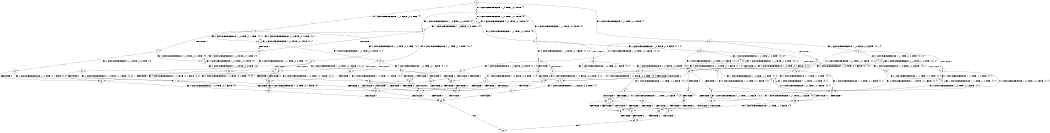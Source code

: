 digraph BCG {
size = "7, 10.5";
center = TRUE;
node [shape = circle];
0 [peripheries = 2];
0 -> 1 [label = "EX !1 !ATOMIC_EXCH_BRANCH (1, +0, FALSE, +0, 3, TRUE) !{}"];
0 -> 2 [label = "EX !2 !ATOMIC_EXCH_BRANCH (1, +1, TRUE, +0, 2, TRUE) !{}"];
0 -> 3 [label = "EX !0 !ATOMIC_EXCH_BRANCH (1, +0, TRUE, +0, 1, TRUE) !{}"];
1 -> 4 [label = "TERMINATE !1"];
1 -> 5 [label = "EX !2 !ATOMIC_EXCH_BRANCH (1, +1, TRUE, +0, 2, TRUE) !{0, 1}"];
1 -> 6 [label = "EX !0 !ATOMIC_EXCH_BRANCH (1, +0, TRUE, +0, 1, TRUE) !{0, 1}"];
2 -> 7 [label = "TERMINATE !2"];
2 -> 8 [label = "EX !1 !ATOMIC_EXCH_BRANCH (1, +0, FALSE, +0, 3, FALSE) !{0, 1, 2}"];
2 -> 9 [label = "EX !0 !ATOMIC_EXCH_BRANCH (1, +0, TRUE, +0, 1, FALSE) !{0, 1, 2}"];
3 -> 10 [label = "EX !1 !ATOMIC_EXCH_BRANCH (1, +0, FALSE, +0, 3, TRUE) !{0}"];
3 -> 11 [label = "EX !2 !ATOMIC_EXCH_BRANCH (1, +1, TRUE, +0, 2, TRUE) !{0}"];
3 -> 12 [label = "EX !0 !ATOMIC_EXCH_BRANCH (1, +0, TRUE, +0, 1, TRUE) !{0}"];
4 -> 13 [label = "EX !2 !ATOMIC_EXCH_BRANCH (1, +1, TRUE, +0, 2, TRUE) !{0}"];
4 -> 14 [label = "EX !0 !ATOMIC_EXCH_BRANCH (1, +0, TRUE, +0, 1, TRUE) !{0}"];
5 -> 15 [label = "TERMINATE !1"];
5 -> 16 [label = "TERMINATE !2"];
5 -> 17 [label = "EX !0 !ATOMIC_EXCH_BRANCH (1, +0, TRUE, +0, 1, FALSE) !{0, 1, 2}"];
6 -> 18 [label = "TERMINATE !1"];
6 -> 19 [label = "EX !2 !ATOMIC_EXCH_BRANCH (1, +1, TRUE, +0, 2, TRUE) !{0, 1}"];
6 -> 6 [label = "EX !0 !ATOMIC_EXCH_BRANCH (1, +0, TRUE, +0, 1, TRUE) !{0, 1}"];
7 -> 20 [label = "EX !1 !ATOMIC_EXCH_BRANCH (1, +0, FALSE, +0, 3, FALSE) !{0, 1}"];
7 -> 21 [label = "EX !0 !ATOMIC_EXCH_BRANCH (1, +0, TRUE, +0, 1, FALSE) !{0, 1}"];
8 -> 22 [label = "TERMINATE !2"];
8 -> 23 [label = "EX !0 !ATOMIC_EXCH_BRANCH (1, +0, TRUE, +0, 1, FALSE) !{0, 1, 2}"];
8 -> 24 [label = "EX !1 !ATOMIC_EXCH_BRANCH (1, +1, TRUE, +1, 2, TRUE) !{0, 1, 2}"];
9 -> 25 [label = "TERMINATE !2"];
9 -> 26 [label = "TERMINATE !0"];
9 -> 27 [label = "EX !1 !ATOMIC_EXCH_BRANCH (1, +0, FALSE, +0, 3, TRUE) !{0, 1, 2}"];
10 -> 18 [label = "TERMINATE !1"];
10 -> 19 [label = "EX !2 !ATOMIC_EXCH_BRANCH (1, +1, TRUE, +0, 2, TRUE) !{0, 1}"];
10 -> 6 [label = "EX !0 !ATOMIC_EXCH_BRANCH (1, +0, TRUE, +0, 1, TRUE) !{0, 1}"];
11 -> 28 [label = "TERMINATE !2"];
11 -> 29 [label = "EX !1 !ATOMIC_EXCH_BRANCH (1, +0, FALSE, +0, 3, FALSE) !{0, 1, 2}"];
11 -> 9 [label = "EX !0 !ATOMIC_EXCH_BRANCH (1, +0, TRUE, +0, 1, FALSE) !{0, 1, 2}"];
12 -> 10 [label = "EX !1 !ATOMIC_EXCH_BRANCH (1, +0, FALSE, +0, 3, TRUE) !{0}"];
12 -> 11 [label = "EX !2 !ATOMIC_EXCH_BRANCH (1, +1, TRUE, +0, 2, TRUE) !{0}"];
12 -> 12 [label = "EX !0 !ATOMIC_EXCH_BRANCH (1, +0, TRUE, +0, 1, TRUE) !{0}"];
13 -> 30 [label = "TERMINATE !2"];
13 -> 31 [label = "EX !0 !ATOMIC_EXCH_BRANCH (1, +0, TRUE, +0, 1, FALSE) !{0, 2}"];
14 -> 32 [label = "EX !2 !ATOMIC_EXCH_BRANCH (1, +1, TRUE, +0, 2, TRUE) !{0}"];
14 -> 14 [label = "EX !0 !ATOMIC_EXCH_BRANCH (1, +0, TRUE, +0, 1, TRUE) !{0}"];
15 -> 30 [label = "TERMINATE !2"];
15 -> 31 [label = "EX !0 !ATOMIC_EXCH_BRANCH (1, +0, TRUE, +0, 1, FALSE) !{0, 2}"];
16 -> 30 [label = "TERMINATE !1"];
16 -> 33 [label = "EX !0 !ATOMIC_EXCH_BRANCH (1, +0, TRUE, +0, 1, FALSE) !{0, 1}"];
17 -> 34 [label = "TERMINATE !1"];
17 -> 35 [label = "TERMINATE !2"];
17 -> 36 [label = "TERMINATE !0"];
18 -> 32 [label = "EX !2 !ATOMIC_EXCH_BRANCH (1, +1, TRUE, +0, 2, TRUE) !{0}"];
18 -> 14 [label = "EX !0 !ATOMIC_EXCH_BRANCH (1, +0, TRUE, +0, 1, TRUE) !{0}"];
19 -> 37 [label = "TERMINATE !1"];
19 -> 38 [label = "TERMINATE !2"];
19 -> 17 [label = "EX !0 !ATOMIC_EXCH_BRANCH (1, +0, TRUE, +0, 1, FALSE) !{0, 1, 2}"];
20 -> 39 [label = "EX !0 !ATOMIC_EXCH_BRANCH (1, +0, TRUE, +0, 1, FALSE) !{0, 1}"];
20 -> 40 [label = "EX !1 !ATOMIC_EXCH_BRANCH (1, +1, TRUE, +1, 2, TRUE) !{0, 1}"];
21 -> 41 [label = "TERMINATE !0"];
21 -> 42 [label = "EX !1 !ATOMIC_EXCH_BRANCH (1, +0, FALSE, +0, 3, TRUE) !{0, 1}"];
22 -> 39 [label = "EX !0 !ATOMIC_EXCH_BRANCH (1, +0, TRUE, +0, 1, FALSE) !{0, 1}"];
22 -> 40 [label = "EX !1 !ATOMIC_EXCH_BRANCH (1, +1, TRUE, +1, 2, TRUE) !{0, 1}"];
23 -> 43 [label = "TERMINATE !2"];
23 -> 44 [label = "TERMINATE !0"];
23 -> 45 [label = "EX !1 !ATOMIC_EXCH_BRANCH (1, +1, TRUE, +1, 2, FALSE) !{0, 1, 2}"];
24 -> 22 [label = "TERMINATE !2"];
24 -> 23 [label = "EX !0 !ATOMIC_EXCH_BRANCH (1, +0, TRUE, +0, 1, FALSE) !{0, 1, 2}"];
24 -> 24 [label = "EX !1 !ATOMIC_EXCH_BRANCH (1, +1, TRUE, +1, 2, TRUE) !{0, 1, 2}"];
25 -> 41 [label = "TERMINATE !0"];
25 -> 42 [label = "EX !1 !ATOMIC_EXCH_BRANCH (1, +0, FALSE, +0, 3, TRUE) !{0, 1}"];
26 -> 41 [label = "TERMINATE !2"];
26 -> 46 [label = "EX !1 !ATOMIC_EXCH_BRANCH (1, +0, FALSE, +0, 3, TRUE) !{1, 2}"];
27 -> 34 [label = "TERMINATE !1"];
27 -> 35 [label = "TERMINATE !2"];
27 -> 36 [label = "TERMINATE !0"];
28 -> 47 [label = "EX !1 !ATOMIC_EXCH_BRANCH (1, +0, FALSE, +0, 3, FALSE) !{0, 1}"];
28 -> 21 [label = "EX !0 !ATOMIC_EXCH_BRANCH (1, +0, TRUE, +0, 1, FALSE) !{0, 1}"];
29 -> 48 [label = "TERMINATE !2"];
29 -> 49 [label = "EX !1 !ATOMIC_EXCH_BRANCH (1, +1, TRUE, +1, 2, TRUE) !{0, 1, 2}"];
29 -> 23 [label = "EX !0 !ATOMIC_EXCH_BRANCH (1, +0, TRUE, +0, 1, FALSE) !{0, 1, 2}"];
30 -> 50 [label = "EX !0 !ATOMIC_EXCH_BRANCH (1, +0, TRUE, +0, 1, FALSE) !{0}"];
31 -> 51 [label = "TERMINATE !2"];
31 -> 52 [label = "TERMINATE !0"];
32 -> 53 [label = "TERMINATE !2"];
32 -> 31 [label = "EX !0 !ATOMIC_EXCH_BRANCH (1, +0, TRUE, +0, 1, FALSE) !{0, 2}"];
33 -> 51 [label = "TERMINATE !1"];
33 -> 54 [label = "TERMINATE !0"];
34 -> 51 [label = "TERMINATE !2"];
34 -> 52 [label = "TERMINATE !0"];
35 -> 51 [label = "TERMINATE !1"];
35 -> 54 [label = "TERMINATE !0"];
36 -> 52 [label = "TERMINATE !1"];
36 -> 54 [label = "TERMINATE !2"];
37 -> 53 [label = "TERMINATE !2"];
37 -> 31 [label = "EX !0 !ATOMIC_EXCH_BRANCH (1, +0, TRUE, +0, 1, FALSE) !{0, 2}"];
38 -> 53 [label = "TERMINATE !1"];
38 -> 33 [label = "EX !0 !ATOMIC_EXCH_BRANCH (1, +0, TRUE, +0, 1, FALSE) !{0, 1}"];
39 -> 55 [label = "TERMINATE !0"];
39 -> 56 [label = "EX !1 !ATOMIC_EXCH_BRANCH (1, +1, TRUE, +1, 2, FALSE) !{0, 1}"];
40 -> 39 [label = "EX !0 !ATOMIC_EXCH_BRANCH (1, +0, TRUE, +0, 1, FALSE) !{0, 1}"];
40 -> 40 [label = "EX !1 !ATOMIC_EXCH_BRANCH (1, +1, TRUE, +1, 2, TRUE) !{0, 1}"];
41 -> 57 [label = "EX !1 !ATOMIC_EXCH_BRANCH (1, +0, FALSE, +0, 3, TRUE) !{1}"];
42 -> 51 [label = "TERMINATE !1"];
42 -> 54 [label = "TERMINATE !0"];
43 -> 55 [label = "TERMINATE !0"];
43 -> 56 [label = "EX !1 !ATOMIC_EXCH_BRANCH (1, +1, TRUE, +1, 2, FALSE) !{0, 1}"];
44 -> 55 [label = "TERMINATE !2"];
44 -> 58 [label = "EX !1 !ATOMIC_EXCH_BRANCH (1, +1, TRUE, +1, 2, FALSE) !{1, 2}"];
45 -> 59 [label = "TERMINATE !1"];
45 -> 60 [label = "TERMINATE !2"];
45 -> 61 [label = "TERMINATE !0"];
46 -> 52 [label = "TERMINATE !1"];
46 -> 54 [label = "TERMINATE !2"];
47 -> 62 [label = "EX !1 !ATOMIC_EXCH_BRANCH (1, +1, TRUE, +1, 2, TRUE) !{0, 1}"];
47 -> 39 [label = "EX !0 !ATOMIC_EXCH_BRANCH (1, +0, TRUE, +0, 1, FALSE) !{0, 1}"];
48 -> 62 [label = "EX !1 !ATOMIC_EXCH_BRANCH (1, +1, TRUE, +1, 2, TRUE) !{0, 1}"];
48 -> 39 [label = "EX !0 !ATOMIC_EXCH_BRANCH (1, +0, TRUE, +0, 1, FALSE) !{0, 1}"];
49 -> 48 [label = "TERMINATE !2"];
49 -> 49 [label = "EX !1 !ATOMIC_EXCH_BRANCH (1, +1, TRUE, +1, 2, TRUE) !{0, 1, 2}"];
49 -> 23 [label = "EX !0 !ATOMIC_EXCH_BRANCH (1, +0, TRUE, +0, 1, FALSE) !{0, 1, 2}"];
50 -> 63 [label = "TERMINATE !0"];
51 -> 63 [label = "TERMINATE !0"];
52 -> 63 [label = "TERMINATE !2"];
53 -> 50 [label = "EX !0 !ATOMIC_EXCH_BRANCH (1, +0, TRUE, +0, 1, FALSE) !{0}"];
54 -> 63 [label = "TERMINATE !1"];
55 -> 64 [label = "EX !1 !ATOMIC_EXCH_BRANCH (1, +1, TRUE, +1, 2, FALSE) !{1}"];
56 -> 65 [label = "TERMINATE !1"];
56 -> 66 [label = "TERMINATE !0"];
57 -> 63 [label = "TERMINATE !1"];
58 -> 67 [label = "TERMINATE !1"];
58 -> 66 [label = "TERMINATE !2"];
59 -> 65 [label = "TERMINATE !2"];
59 -> 67 [label = "TERMINATE !0"];
60 -> 65 [label = "TERMINATE !1"];
60 -> 66 [label = "TERMINATE !0"];
61 -> 67 [label = "TERMINATE !1"];
61 -> 66 [label = "TERMINATE !2"];
62 -> 62 [label = "EX !1 !ATOMIC_EXCH_BRANCH (1, +1, TRUE, +1, 2, TRUE) !{0, 1}"];
62 -> 39 [label = "EX !0 !ATOMIC_EXCH_BRANCH (1, +0, TRUE, +0, 1, FALSE) !{0, 1}"];
63 -> 68 [label = "exit"];
64 -> 69 [label = "TERMINATE !1"];
65 -> 69 [label = "TERMINATE !0"];
66 -> 69 [label = "TERMINATE !1"];
67 -> 69 [label = "TERMINATE !2"];
69 -> 68 [label = "exit"];
}
